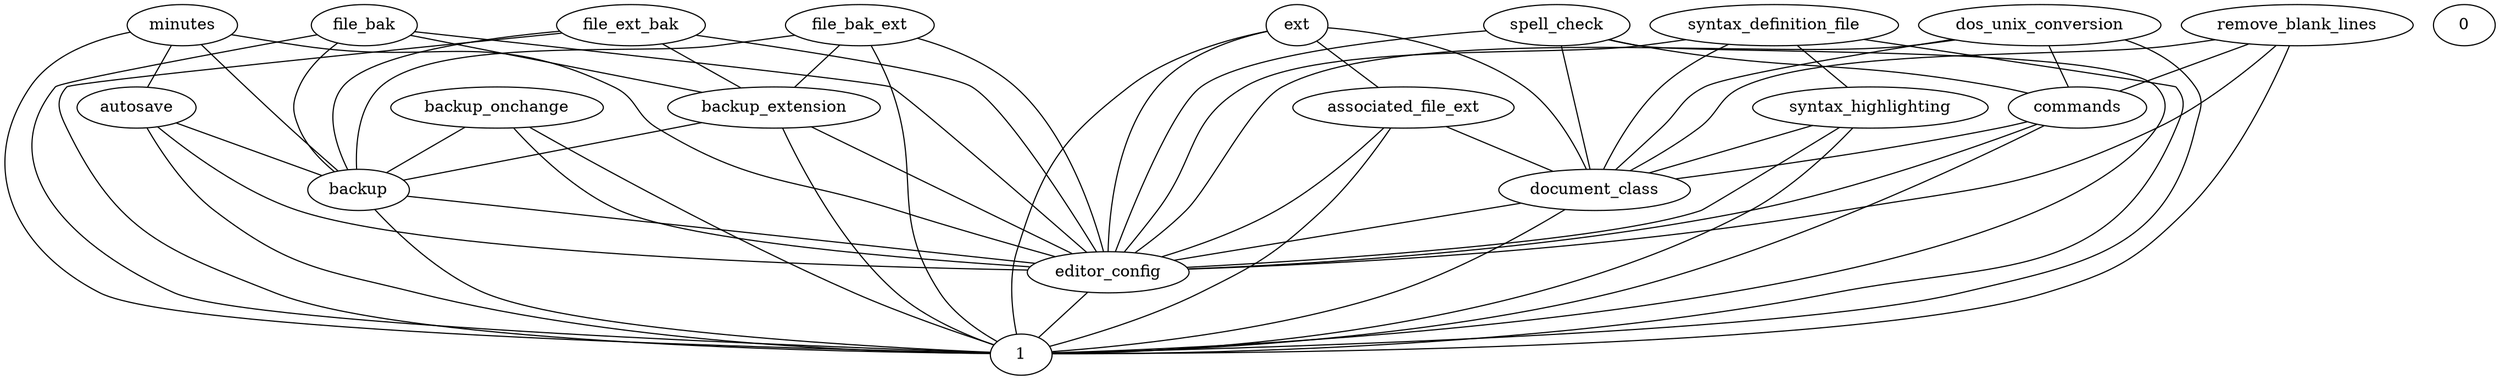 graph G {
  editor_config;
  file_ext_bak;
  minutes;
  backup;
  backup_onchange;
  dos_unix_conversion;
  associated_file_ext;
  syntax_highlighting;
  remove_blank_lines;
  spell_check;
  commands;
  backup_extension;
  document_class;
  autosave;
  0;
  syntax_definition_file;
  1;
  ext;
  file_bak;
  file_bak_ext;
  associated_file_ext -- document_class;
  dos_unix_conversion -- commands;
  backup -- editor_config;
  syntax_definition_file -- syntax_highlighting;
  spell_check -- commands;
  editor_config -- 1;
  backup_extension -- backup;
  file_ext_bak -- backup_extension;
  autosave -- backup;
  backup_onchange -- backup;
  ext -- associated_file_ext;
  document_class -- editor_config;
  remove_blank_lines -- commands;
  minutes -- autosave;
  syntax_highlighting -- document_class;
  file_bak_ext -- backup_extension;
  commands -- document_class;
  file_bak -- backup_extension;
  file_ext_bak -- backup;
  minutes -- backup;
  backup -- 1;
  backup_onchange -- editor_config;
  backup_onchange -- 1;
  dos_unix_conversion -- document_class;
  associated_file_ext -- editor_config;
  syntax_highlighting -- editor_config;
  remove_blank_lines -- document_class;
  spell_check -- document_class;
  commands -- editor_config;
  backup_extension -- editor_config;
  backup_extension -- 1;
  document_class -- 1;
  autosave -- editor_config;
  autosave -- 1;
  syntax_definition_file -- editor_config;
  syntax_definition_file -- document_class;
  ext -- editor_config;
  ext -- document_class;
  file_bak -- editor_config;
  file_bak -- backup;
  file_bak -- 1;
  file_bak_ext -- editor_config;
  file_bak_ext -- backup;
  file_bak_ext -- 1;
  file_ext_bak -- editor_config;
  file_ext_bak -- 1;
  minutes -- editor_config;
  minutes -- 1;
  dos_unix_conversion -- editor_config;
  dos_unix_conversion -- 1;
  associated_file_ext -- 1;
  syntax_highlighting -- 1;
  remove_blank_lines -- editor_config;
  remove_blank_lines -- 1;
  spell_check -- editor_config;
  spell_check -- 1;
  commands -- 1;
  syntax_definition_file -- 1;
  ext -- 1;
}
